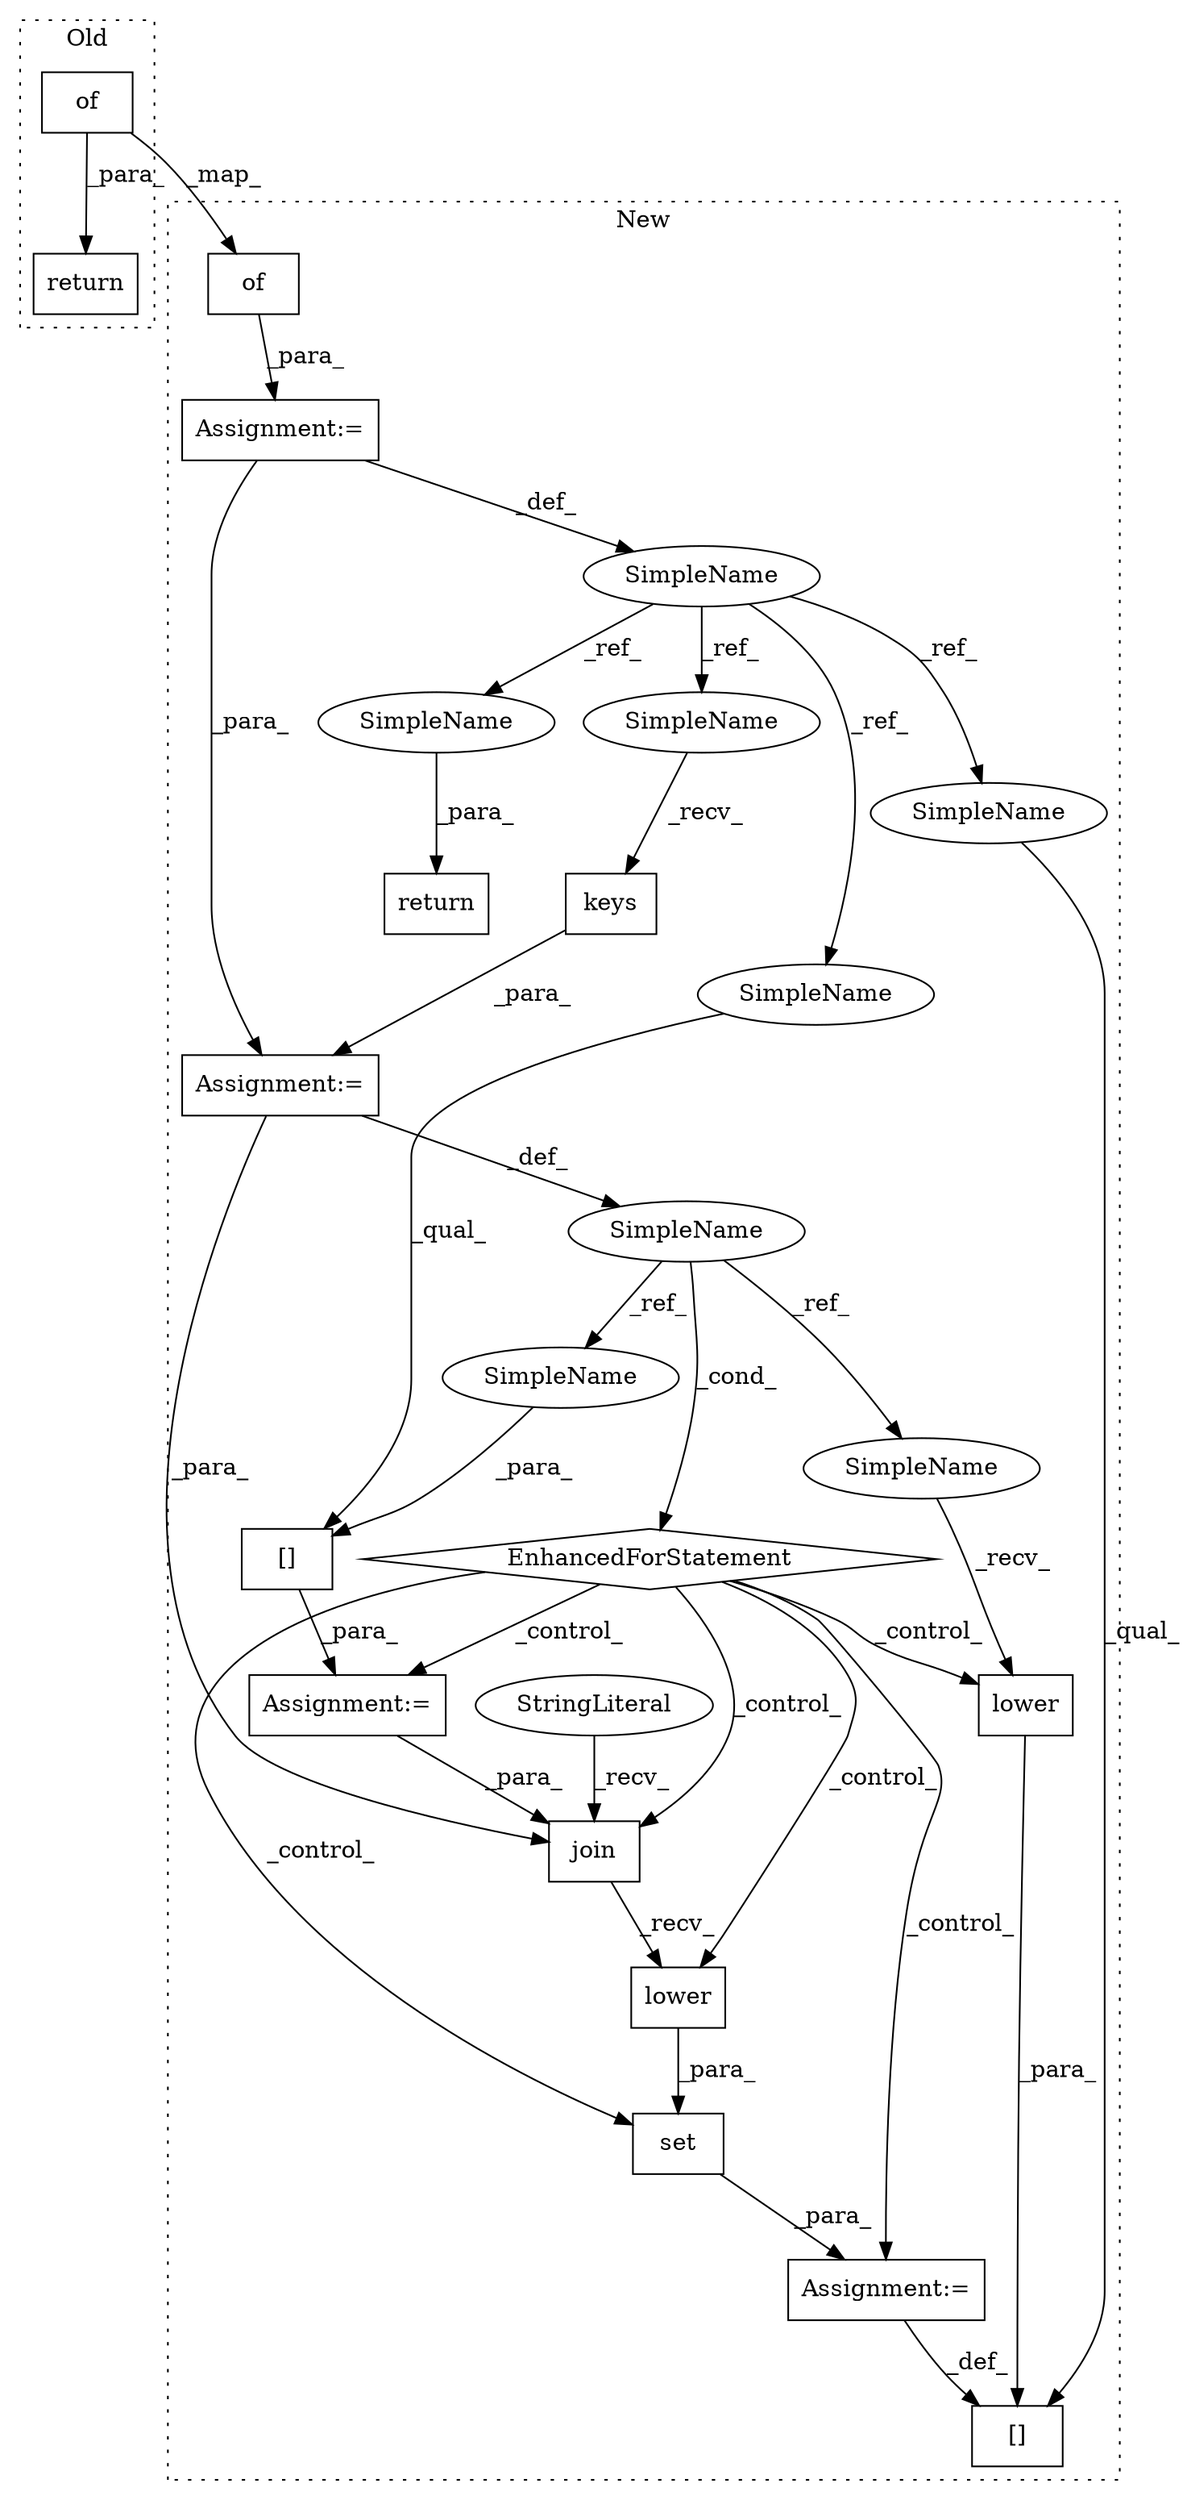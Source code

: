 digraph G {
subgraph cluster0 {
1 [label="return" a="41" s="6540" l="7" shape="box"];
10 [label="of" a="32" s="6551,6720" l="3,1" shape="box"];
label = "Old";
style="dotted";
}
subgraph cluster1 {
2 [label="keys" a="32" s="6833" l="6" shape="box"];
3 [label="Assignment:=" a="7" s="6750,6839" l="53,2" shape="box"];
4 [label="EnhancedForStatement" a="70" s="6750,6839" l="53,2" shape="diamond"];
5 [label="Assignment:=" a="7" s="6922" l="1" shape="box"];
6 [label="SimpleName" a="42" s="6810" l="10" shape="ellipse"];
7 [label="Assignment:=" a="7" s="6863" l="1" shape="box"];
8 [label="[]" a="2" s="6864,6884" l="10,1" shape="box"];
9 [label="of" a="32" s="6574,6743" l="3,1" shape="box"];
11 [label="[]" a="2" s="6893,6921" l="10,1" shape="box"];
12 [label="set" a="32" s="6923,6958" l="4,1" shape="box"];
13 [label="lower" a="32" s="6951" l="7" shape="box"];
14 [label="SimpleName" a="42" s="6560" l="9" shape="ellipse"];
15 [label="lower" a="32" s="6914" l="7" shape="box"];
16 [label="join" a="32" s="6930,6949" l="5,1" shape="box"];
17 [label="StringLiteral" a="45" s="6927" l="2" shape="ellipse"];
18 [label="Assignment:=" a="7" s="6569" l="1" shape="box"];
19 [label="return" a="41" s="6971" l="7" shape="box"];
20 [label="SimpleName" a="42" s="6903" l="10" shape="ellipse"];
21 [label="SimpleName" a="42" s="6874" l="10" shape="ellipse"];
22 [label="SimpleName" a="42" s="6823" l="9" shape="ellipse"];
23 [label="SimpleName" a="42" s="6893" l="9" shape="ellipse"];
24 [label="SimpleName" a="42" s="6864" l="9" shape="ellipse"];
25 [label="SimpleName" a="42" s="6978" l="9" shape="ellipse"];
label = "New";
style="dotted";
}
2 -> 3 [label="_para_"];
3 -> 6 [label="_def_"];
3 -> 16 [label="_para_"];
4 -> 7 [label="_control_"];
4 -> 13 [label="_control_"];
4 -> 12 [label="_control_"];
4 -> 15 [label="_control_"];
4 -> 16 [label="_control_"];
4 -> 5 [label="_control_"];
5 -> 11 [label="_def_"];
6 -> 20 [label="_ref_"];
6 -> 21 [label="_ref_"];
6 -> 4 [label="_cond_"];
7 -> 16 [label="_para_"];
8 -> 7 [label="_para_"];
9 -> 18 [label="_para_"];
10 -> 1 [label="_para_"];
10 -> 9 [label="_map_"];
12 -> 5 [label="_para_"];
13 -> 12 [label="_para_"];
14 -> 22 [label="_ref_"];
14 -> 24 [label="_ref_"];
14 -> 23 [label="_ref_"];
14 -> 25 [label="_ref_"];
15 -> 11 [label="_para_"];
16 -> 13 [label="_recv_"];
17 -> 16 [label="_recv_"];
18 -> 3 [label="_para_"];
18 -> 14 [label="_def_"];
20 -> 15 [label="_recv_"];
21 -> 8 [label="_para_"];
22 -> 2 [label="_recv_"];
23 -> 11 [label="_qual_"];
24 -> 8 [label="_qual_"];
25 -> 19 [label="_para_"];
}